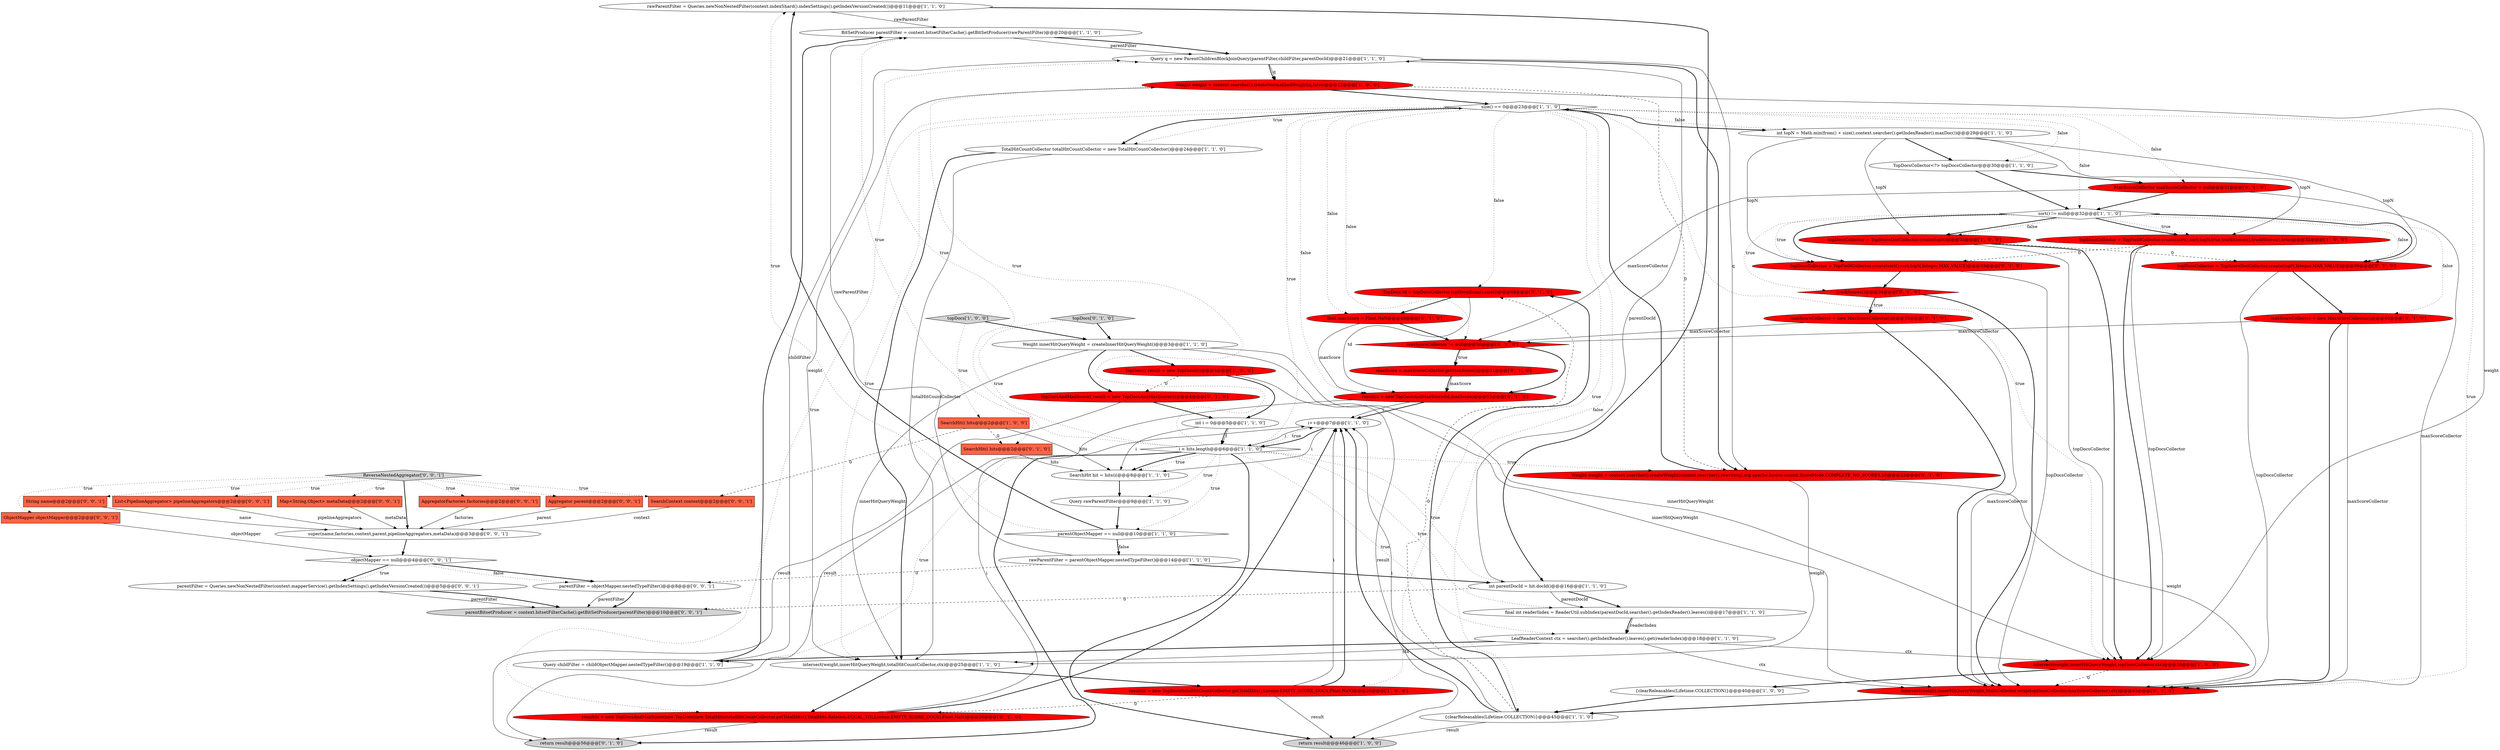 digraph {
1 [style = filled, label = "rawParentFilter = Queries.newNonNestedFilter(context.indexShard().indexSettings().getIndexVersionCreated())@@@11@@@['1', '1', '0']", fillcolor = white, shape = ellipse image = "AAA0AAABBB1BBB"];
36 [style = filled, label = "TopDocs td = topDocsCollector.topDocs(from(),size())@@@48@@@['0', '1', '0']", fillcolor = red, shape = ellipse image = "AAA1AAABBB2BBB"];
27 [style = filled, label = "SearchHit hit = hits(i(@@@8@@@['1', '1', '0']", fillcolor = white, shape = ellipse image = "AAA0AAABBB1BBB"];
52 [style = filled, label = "super(name,factories,context,parent,pipelineAggregators,metaData)@@@3@@@['0', '0', '1']", fillcolor = white, shape = ellipse image = "AAA0AAABBB3BBB"];
60 [style = filled, label = "objectMapper == null@@@4@@@['0', '0', '1']", fillcolor = white, shape = diamond image = "AAA0AAABBB3BBB"];
9 [style = filled, label = "TopDocs(( result = new TopDocs((((@@@4@@@['1', '0', '0']", fillcolor = red, shape = ellipse image = "AAA1AAABBB1BBB"];
13 [style = filled, label = "size() == 0@@@23@@@['1', '1', '0']", fillcolor = white, shape = diamond image = "AAA0AAABBB1BBB"];
44 [style = filled, label = "return result@@@56@@@['0', '1', '0']", fillcolor = lightgray, shape = ellipse image = "AAA0AAABBB2BBB"];
21 [style = filled, label = "SearchHit(( hits@@@2@@@['1', '0', '0']", fillcolor = tomato, shape = box image = "AAA1AAABBB1BBB"];
31 [style = filled, label = "i < hits.length@@@6@@@['1', '1', '0']", fillcolor = white, shape = diamond image = "AAA0AAABBB1BBB"];
26 [style = filled, label = "sort() != null@@@32@@@['1', '1', '0']", fillcolor = white, shape = diamond image = "AAA0AAABBB1BBB"];
5 [style = filled, label = "LeafReaderContext ctx = searcher().getIndexReader().leaves().get(readerIndex)@@@18@@@['1', '1', '0']", fillcolor = white, shape = ellipse image = "AAA0AAABBB1BBB"];
15 [style = filled, label = "intersect(weight,innerHitQueryWeight,topDocsCollector,ctx)@@@38@@@['1', '0', '0']", fillcolor = red, shape = ellipse image = "AAA1AAABBB1BBB"];
51 [style = filled, label = "ReverseNestedAggregator['0', '0', '1']", fillcolor = lightgray, shape = diamond image = "AAA0AAABBB3BBB"];
40 [style = filled, label = "maxScoreCollector != null@@@50@@@['0', '1', '0']", fillcolor = red, shape = diamond image = "AAA1AAABBB2BBB"];
42 [style = filled, label = "intersect(weight,innerHitQueryWeight,MultiCollector.wrap(topDocsCollector,maxScoreCollector),ctx)@@@43@@@['0', '1', '0']", fillcolor = red, shape = ellipse image = "AAA1AAABBB2BBB"];
62 [style = filled, label = "parentFilter = objectMapper.nestedTypeFilter()@@@8@@@['0', '0', '1']", fillcolor = white, shape = ellipse image = "AAA0AAABBB3BBB"];
58 [style = filled, label = "AggregatorFactories factories@@@2@@@['0', '0', '1']", fillcolor = tomato, shape = box image = "AAA0AAABBB3BBB"];
18 [style = filled, label = "final int readerIndex = ReaderUtil.subIndex(parentDocId,searcher().getIndexReader().leaves())@@@17@@@['1', '1', '0']", fillcolor = white, shape = ellipse image = "AAA0AAABBB1BBB"];
17 [style = filled, label = "Query rawParentFilter@@@9@@@['1', '1', '0']", fillcolor = white, shape = ellipse image = "AAA0AAABBB1BBB"];
19 [style = filled, label = "intersect(weight,innerHitQueryWeight,totalHitCountCollector,ctx)@@@25@@@['1', '1', '0']", fillcolor = white, shape = ellipse image = "AAA0AAABBB1BBB"];
41 [style = filled, label = "topDocsCollector = TopFieldCollector.create(sort().sort,topN,Integer.MAX_VALUE)@@@33@@@['0', '1', '0']", fillcolor = red, shape = ellipse image = "AAA1AAABBB2BBB"];
37 [style = filled, label = "result(i( = new TopDocsAndMaxScore(td,maxScore)@@@53@@@['0', '1', '0']", fillcolor = red, shape = ellipse image = "AAA1AAABBB2BBB"];
54 [style = filled, label = "Aggregator parent@@@2@@@['0', '0', '1']", fillcolor = tomato, shape = box image = "AAA0AAABBB3BBB"];
2 [style = filled, label = "BitSetProducer parentFilter = context.bitsetFilterCache().getBitSetProducer(rawParentFilter)@@@20@@@['1', '1', '0']", fillcolor = white, shape = ellipse image = "AAA0AAABBB1BBB"];
7 [style = filled, label = "Weight weight = context.searcher().createNormalizedWeight(q,false)@@@22@@@['1', '0', '0']", fillcolor = red, shape = ellipse image = "AAA1AAABBB1BBB"];
14 [style = filled, label = "return result@@@46@@@['1', '0', '0']", fillcolor = lightgray, shape = ellipse image = "AAA0AAABBB1BBB"];
32 [style = filled, label = "maxScoreCollector = new MaxScoreCollector()@@@40@@@['0', '1', '0']", fillcolor = red, shape = ellipse image = "AAA1AAABBB2BBB"];
50 [style = filled, label = "String name@@@2@@@['0', '0', '1']", fillcolor = tomato, shape = box image = "AAA0AAABBB3BBB"];
48 [style = filled, label = "trackScores()@@@34@@@['0', '1', '0']", fillcolor = red, shape = diamond image = "AAA1AAABBB2BBB"];
39 [style = filled, label = "topDocsCollector = TopScoreDocCollector.create(topN,Integer.MAX_VALUE)@@@39@@@['0', '1', '0']", fillcolor = red, shape = ellipse image = "AAA1AAABBB2BBB"];
25 [style = filled, label = "int topN = Math.min(from() + size(),context.searcher().getIndexReader().maxDoc())@@@29@@@['1', '1', '0']", fillcolor = white, shape = ellipse image = "AAA0AAABBB1BBB"];
56 [style = filled, label = "ObjectMapper objectMapper@@@2@@@['0', '0', '1']", fillcolor = tomato, shape = box image = "AAA0AAABBB3BBB"];
8 [style = filled, label = "result(i( = new TopDocs(totalHitCountCollector.getTotalHits(),Lucene.EMPTY_SCORE_DOCS,Float.NaN)@@@26@@@['1', '0', '0']", fillcolor = red, shape = ellipse image = "AAA1AAABBB1BBB"];
49 [style = filled, label = "Weight weight = context.searcher().createWeight(context.searcher().rewrite(q),org.apache.lucene.search.ScoreMode.COMPLETE_NO_SCORES,1f)@@@22@@@['0', '1', '0']", fillcolor = red, shape = ellipse image = "AAA1AAABBB2BBB"];
22 [style = filled, label = "i++@@@7@@@['1', '1', '0']", fillcolor = white, shape = ellipse image = "AAA0AAABBB1BBB"];
35 [style = filled, label = "maxScoreCollector = new MaxScoreCollector()@@@35@@@['0', '1', '0']", fillcolor = red, shape = ellipse image = "AAA1AAABBB2BBB"];
29 [style = filled, label = "int i = 0@@@5@@@['1', '1', '0']", fillcolor = white, shape = ellipse image = "AAA0AAABBB1BBB"];
24 [style = filled, label = "topDocsCollector = TopScoreDocCollector.create(topN)@@@35@@@['1', '0', '0']", fillcolor = red, shape = ellipse image = "AAA1AAABBB1BBB"];
6 [style = filled, label = "Query childFilter = childObjectMapper.nestedTypeFilter()@@@19@@@['1', '1', '0']", fillcolor = white, shape = ellipse image = "AAA0AAABBB1BBB"];
45 [style = filled, label = "float maxScore = Float.NaN@@@49@@@['0', '1', '0']", fillcolor = red, shape = ellipse image = "AAA1AAABBB2BBB"];
34 [style = filled, label = "SearchHit(( hits@@@2@@@['0', '1', '0']", fillcolor = tomato, shape = box image = "AAA1AAABBB2BBB"];
57 [style = filled, label = "List<PipelineAggregator> pipelineAggregators@@@2@@@['0', '0', '1']", fillcolor = tomato, shape = box image = "AAA0AAABBB3BBB"];
11 [style = filled, label = "{clearReleasables(Lifetime.COLLECTION)}@@@40@@@['1', '0', '0']", fillcolor = white, shape = ellipse image = "AAA0AAABBB1BBB"];
0 [style = filled, label = "Query q = new ParentChildrenBlockJoinQuery(parentFilter,childFilter,parentDocId)@@@21@@@['1', '1', '0']", fillcolor = white, shape = ellipse image = "AAA0AAABBB1BBB"];
23 [style = filled, label = "rawParentFilter = parentObjectMapper.nestedTypeFilter()@@@14@@@['1', '1', '0']", fillcolor = white, shape = ellipse image = "AAA0AAABBB1BBB"];
38 [style = filled, label = "maxScore = maxScoreCollector.getMaxScore()@@@51@@@['0', '1', '0']", fillcolor = red, shape = ellipse image = "AAA1AAABBB2BBB"];
46 [style = filled, label = "topDocs['0', '1', '0']", fillcolor = lightgray, shape = diamond image = "AAA0AAABBB2BBB"];
3 [style = filled, label = "Weight innerHitQueryWeight = createInnerHitQueryWeight()@@@3@@@['1', '1', '0']", fillcolor = white, shape = ellipse image = "AAA0AAABBB1BBB"];
61 [style = filled, label = "parentFilter = Queries.newNonNestedFilter(context.mapperService().getIndexSettings().getIndexVersionCreated())@@@5@@@['0', '0', '1']", fillcolor = white, shape = ellipse image = "AAA0AAABBB3BBB"];
4 [style = filled, label = "int parentDocId = hit.docId()@@@16@@@['1', '1', '0']", fillcolor = white, shape = ellipse image = "AAA0AAABBB1BBB"];
12 [style = filled, label = "TopDocsCollector<?> topDocsCollector@@@30@@@['1', '1', '0']", fillcolor = white, shape = ellipse image = "AAA0AAABBB1BBB"];
30 [style = filled, label = "TotalHitCountCollector totalHitCountCollector = new TotalHitCountCollector()@@@24@@@['1', '1', '0']", fillcolor = white, shape = ellipse image = "AAA0AAABBB1BBB"];
10 [style = filled, label = "topDocsCollector = TopFieldCollector.create(sort().sort,topN,true,trackScores(),trackScores(),true)@@@32@@@['1', '0', '0']", fillcolor = red, shape = ellipse image = "AAA1AAABBB1BBB"];
33 [style = filled, label = "result(i( = new TopDocsAndMaxScore(new TopDocs(new TotalHits(totalHitCountCollector.getTotalHits(),TotalHits.Relation.EQUAL_TO),Lucene.EMPTY_SCORE_DOCS),Float.NaN)@@@26@@@['0', '1', '0']", fillcolor = red, shape = ellipse image = "AAA1AAABBB2BBB"];
28 [style = filled, label = "parentObjectMapper == null@@@10@@@['1', '1', '0']", fillcolor = white, shape = diamond image = "AAA0AAABBB1BBB"];
43 [style = filled, label = "MaxScoreCollector maxScoreCollector = null@@@31@@@['0', '1', '0']", fillcolor = red, shape = ellipse image = "AAA1AAABBB2BBB"];
55 [style = filled, label = "Map<String,Object> metaData@@@2@@@['0', '0', '1']", fillcolor = tomato, shape = box image = "AAA0AAABBB3BBB"];
59 [style = filled, label = "SearchContext context@@@2@@@['0', '0', '1']", fillcolor = tomato, shape = box image = "AAA0AAABBB3BBB"];
20 [style = filled, label = "topDocs['1', '0', '0']", fillcolor = lightgray, shape = diamond image = "AAA0AAABBB1BBB"];
53 [style = filled, label = "parentBitsetProducer = context.bitsetFilterCache().getBitSetProducer(parentFilter)@@@10@@@['0', '0', '1']", fillcolor = lightgray, shape = ellipse image = "AAA0AAABBB3BBB"];
16 [style = filled, label = "{clearReleasables(Lifetime.COLLECTION)}@@@45@@@['1', '1', '0']", fillcolor = white, shape = ellipse image = "AAA0AAABBB1BBB"];
47 [style = filled, label = "TopDocsAndMaxScore(( result = new TopDocsAndMaxScore((((@@@4@@@['0', '1', '0']", fillcolor = red, shape = ellipse image = "AAA1AAABBB2BBB"];
3->19 [style = solid, label="innerHitQueryWeight"];
5->19 [style = solid, label="ctx"];
10->15 [style = solid, label="topDocsCollector"];
56->60 [style = solid, label="objectMapper"];
47->44 [style = solid, label="result"];
0->49 [style = solid, label="q"];
26->10 [style = bold, label=""];
45->37 [style = solid, label="maxScore"];
8->33 [style = dashed, label="0"];
7->49 [style = dashed, label="0"];
29->31 [style = solid, label="i"];
13->25 [style = dotted, label="false"];
25->24 [style = solid, label="topN"];
62->53 [style = solid, label="parentFilter"];
43->26 [style = bold, label=""];
48->35 [style = bold, label=""];
21->59 [style = dashed, label="0"];
51->58 [style = dotted, label="true"];
40->38 [style = bold, label=""];
39->42 [style = solid, label="topDocsCollector"];
24->39 [style = dashed, label="0"];
23->62 [style = dashed, label="0"];
31->7 [style = dotted, label="true"];
4->0 [style = solid, label="parentDocId"];
57->52 [style = solid, label="pipelineAggregators"];
41->48 [style = bold, label=""];
10->41 [style = dashed, label="0"];
52->60 [style = bold, label=""];
3->42 [style = solid, label="innerHitQueryWeight"];
15->11 [style = bold, label=""];
62->53 [style = bold, label=""];
31->28 [style = dotted, label="true"];
49->13 [style = bold, label=""];
31->27 [style = dotted, label="true"];
27->17 [style = bold, label=""];
51->55 [style = dotted, label="true"];
34->27 [style = solid, label="hits"];
13->15 [style = dotted, label="true"];
28->23 [style = dotted, label="false"];
51->54 [style = dotted, label="true"];
13->26 [style = dotted, label="false"];
9->29 [style = bold, label=""];
26->41 [style = dotted, label="true"];
40->37 [style = bold, label=""];
6->0 [style = solid, label="childFilter"];
31->14 [style = bold, label=""];
13->25 [style = bold, label=""];
11->16 [style = bold, label=""];
31->22 [style = dotted, label="true"];
1->4 [style = bold, label=""];
4->53 [style = dashed, label="0"];
1->2 [style = solid, label="rawParentFilter"];
31->6 [style = dotted, label="true"];
60->62 [style = bold, label=""];
31->5 [style = dotted, label="true"];
37->44 [style = solid, label="result"];
13->19 [style = dotted, label="true"];
4->18 [style = bold, label=""];
20->3 [style = bold, label=""];
31->49 [style = dotted, label="true"];
25->39 [style = solid, label="topN"];
35->40 [style = solid, label="maxScoreCollector"];
26->24 [style = bold, label=""];
51->56 [style = dotted, label="true"];
22->27 [style = solid, label="i"];
8->22 [style = bold, label=""];
0->7 [style = bold, label=""];
6->2 [style = bold, label=""];
59->52 [style = solid, label="context"];
30->19 [style = bold, label=""];
35->42 [style = solid, label="maxScoreCollector"];
36->37 [style = solid, label="td"];
50->52 [style = solid, label="name"];
33->22 [style = solid, label="i"];
13->37 [style = dotted, label="false"];
54->52 [style = solid, label="parent"];
5->6 [style = bold, label=""];
31->27 [style = bold, label=""];
38->37 [style = bold, label=""];
13->45 [style = dotted, label="false"];
31->17 [style = dotted, label="true"];
23->2 [style = solid, label="rawParentFilter"];
32->42 [style = solid, label="maxScoreCollector"];
38->37 [style = solid, label="maxScore"];
5->15 [style = solid, label="ctx"];
32->42 [style = bold, label=""];
58->52 [style = solid, label="factories"];
13->40 [style = dotted, label="false"];
19->33 [style = bold, label=""];
22->31 [style = solid, label="i"];
16->14 [style = solid, label="result"];
43->42 [style = solid, label="maxScoreCollector"];
13->36 [style = dotted, label="false"];
16->36 [style = bold, label=""];
21->34 [style = dashed, label="0"];
24->15 [style = solid, label="topDocsCollector"];
7->15 [style = solid, label="weight"];
35->42 [style = bold, label=""];
2->0 [style = solid, label="parentFilter"];
26->39 [style = dotted, label="false"];
4->18 [style = solid, label="parentDocId"];
42->16 [style = bold, label=""];
3->47 [style = bold, label=""];
40->38 [style = dotted, label="true"];
55->52 [style = solid, label="metaData"];
51->52 [style = bold, label=""];
31->0 [style = dotted, label="true"];
31->18 [style = dotted, label="true"];
28->1 [style = dotted, label="true"];
61->53 [style = solid, label="parentFilter"];
3->9 [style = bold, label=""];
47->29 [style = bold, label=""];
30->19 [style = solid, label="totalHitCountCollector"];
26->41 [style = bold, label=""];
8->14 [style = solid, label="result"];
2->0 [style = bold, label=""];
43->40 [style = solid, label="maxScoreCollector"];
37->22 [style = bold, label=""];
60->61 [style = bold, label=""];
13->30 [style = dotted, label="true"];
13->33 [style = dotted, label="true"];
0->49 [style = bold, label=""];
29->27 [style = solid, label="i"];
31->44 [style = bold, label=""];
0->7 [style = solid, label="q"];
28->23 [style = bold, label=""];
13->8 [style = dotted, label="true"];
13->12 [style = dotted, label="false"];
25->41 [style = solid, label="topN"];
39->32 [style = bold, label=""];
9->14 [style = solid, label="result"];
16->36 [style = dashed, label="0"];
31->2 [style = dotted, label="true"];
48->35 [style = dotted, label="true"];
41->42 [style = solid, label="topDocsCollector"];
31->13 [style = dotted, label="true"];
18->5 [style = solid, label="readerIndex"];
12->43 [style = bold, label=""];
60->61 [style = dotted, label="true"];
33->44 [style = solid, label="result"];
33->22 [style = bold, label=""];
45->40 [style = bold, label=""];
46->3 [style = bold, label=""];
51->59 [style = dotted, label="true"];
24->15 [style = bold, label=""];
7->13 [style = bold, label=""];
60->62 [style = dotted, label="false"];
10->15 [style = bold, label=""];
5->42 [style = solid, label="ctx"];
26->48 [style = dotted, label="true"];
29->31 [style = bold, label=""];
8->22 [style = solid, label="i"];
23->4 [style = bold, label=""];
22->31 [style = bold, label=""];
16->22 [style = solid, label="i"];
26->24 [style = dotted, label="false"];
13->42 [style = dotted, label="true"];
28->1 [style = bold, label=""];
49->42 [style = solid, label="weight"];
13->30 [style = bold, label=""];
12->26 [style = bold, label=""];
20->21 [style = dotted, label="true"];
7->19 [style = solid, label="weight"];
16->22 [style = bold, label=""];
48->42 [style = bold, label=""];
49->19 [style = solid, label="weight"];
26->39 [style = bold, label=""];
19->8 [style = bold, label=""];
15->42 [style = dashed, label="0"];
13->43 [style = dotted, label="false"];
9->47 [style = dashed, label="0"];
46->34 [style = dotted, label="true"];
17->28 [style = bold, label=""];
37->22 [style = solid, label="i"];
61->53 [style = bold, label=""];
25->12 [style = bold, label=""];
26->32 [style = dotted, label="false"];
18->5 [style = bold, label=""];
26->10 [style = dotted, label="true"];
13->16 [style = dotted, label="false"];
21->27 [style = solid, label="hits"];
3->15 [style = solid, label="innerHitQueryWeight"];
32->40 [style = solid, label="maxScoreCollector"];
36->45 [style = bold, label=""];
51->50 [style = dotted, label="true"];
51->57 [style = dotted, label="true"];
31->4 [style = dotted, label="true"];
25->10 [style = solid, label="topN"];
}
